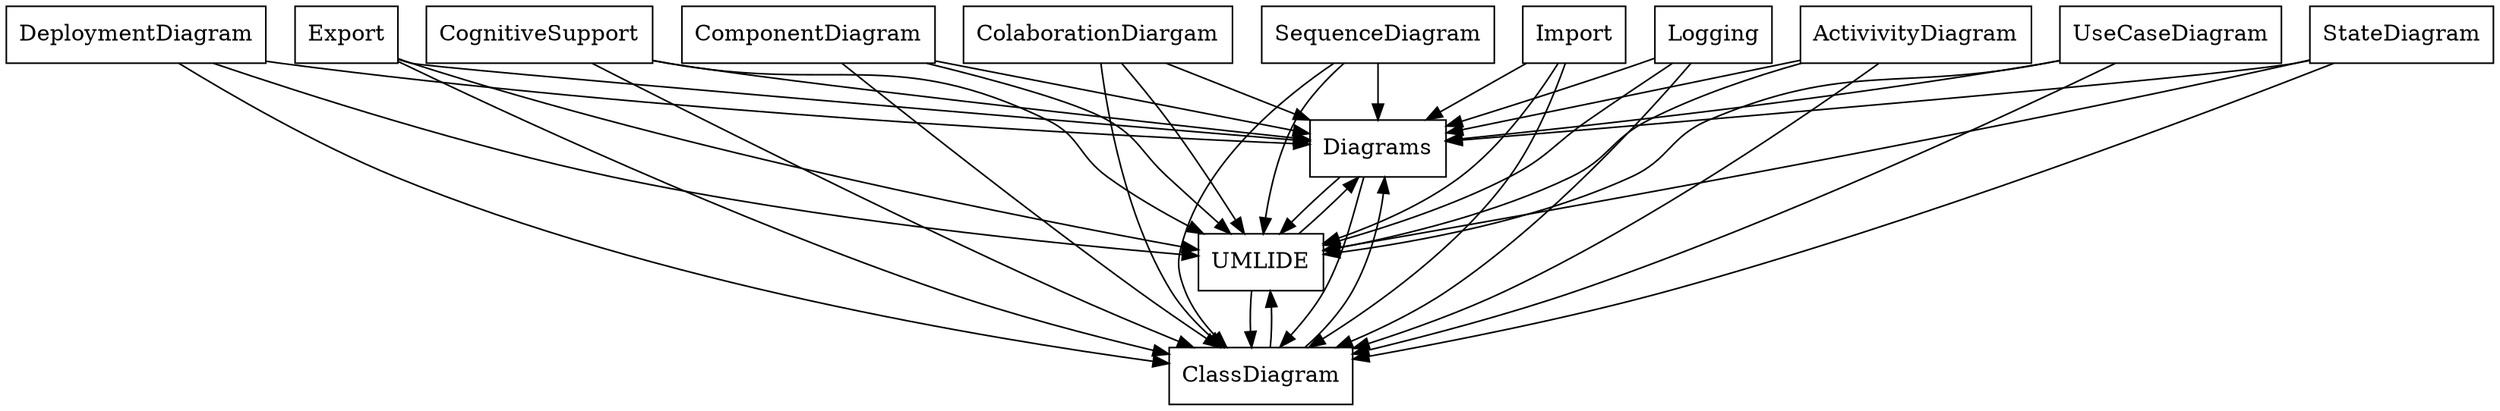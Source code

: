 digraph{
graph [rankdir=TB];
node [shape=box];
edge [arrowhead=normal];
0[label="ComponentDiagram",]
1[label="ColaborationDiargam",]
2[label="Import",]
3[label="SequenceDiagram",]
4[label="DeploymentDiagram",]
5[label="Diagrams",]
6[label="Export",]
7[label="StateDiagram",]
8[label="Logging",]
9[label="ActivivityDiagram",]
10[label="UMLIDE",]
11[label="ClassDiagram",]
12[label="UseCaseDiagram",]
13[label="CognitiveSupport",]
0->5[label="",]
0->10[label="",]
0->11[label="",]
1->5[label="",]
1->10[label="",]
1->11[label="",]
2->5[label="",]
2->10[label="",]
2->11[label="",]
3->5[label="",]
3->10[label="",]
3->11[label="",]
4->5[label="",]
4->10[label="",]
4->11[label="",]
5->10[label="",]
5->11[label="",]
6->5[label="",]
6->10[label="",]
6->11[label="",]
7->5[label="",]
7->10[label="",]
7->11[label="",]
8->5[label="",]
8->10[label="",]
8->11[label="",]
9->5[label="",]
9->10[label="",]
9->11[label="",]
10->5[label="",]
10->11[label="",]
11->5[label="",]
11->10[label="",]
12->5[label="",]
12->10[label="",]
12->11[label="",]
13->5[label="",]
13->10[label="",]
13->11[label="",]
}
